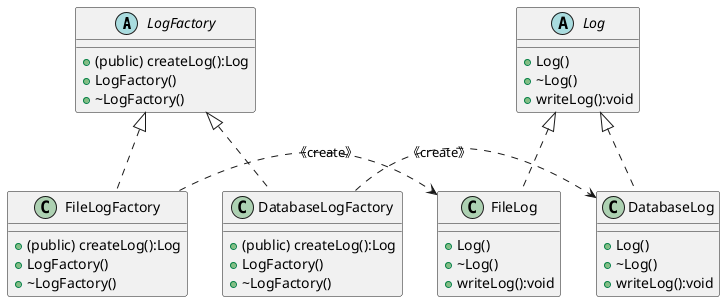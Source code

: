 @startuml
abstract class LogFactory{
+ (public) createLog():Log
+ LogFactory()
+ ~LogFactory()
}
class FileLogFactory{
+ (public) createLog():Log
+ LogFactory()
+ ~LogFactory()
}
class DatabaseLogFactory{
+ (public) createLog():Log
+ LogFactory()
+ ~LogFactory()
}



abstract class Log{
+ Log()
+ ~Log()
+ writeLog():void
}

class FileLog{
+ Log()
+ ~Log()
+ writeLog():void
}
class DatabaseLog{
+ Log()
+ ~Log()
+ writeLog():void
}

FileLogFactory .up.|>LogFactory
DatabaseLogFactory .up.|>LogFactory
FileLog .up.|> Log
DatabaseLog .up.|> Log

FileLogFactory .right.>FileLog:《create》
DatabaseLogFactory .right.>DatabaseLog:《create》
@enduml